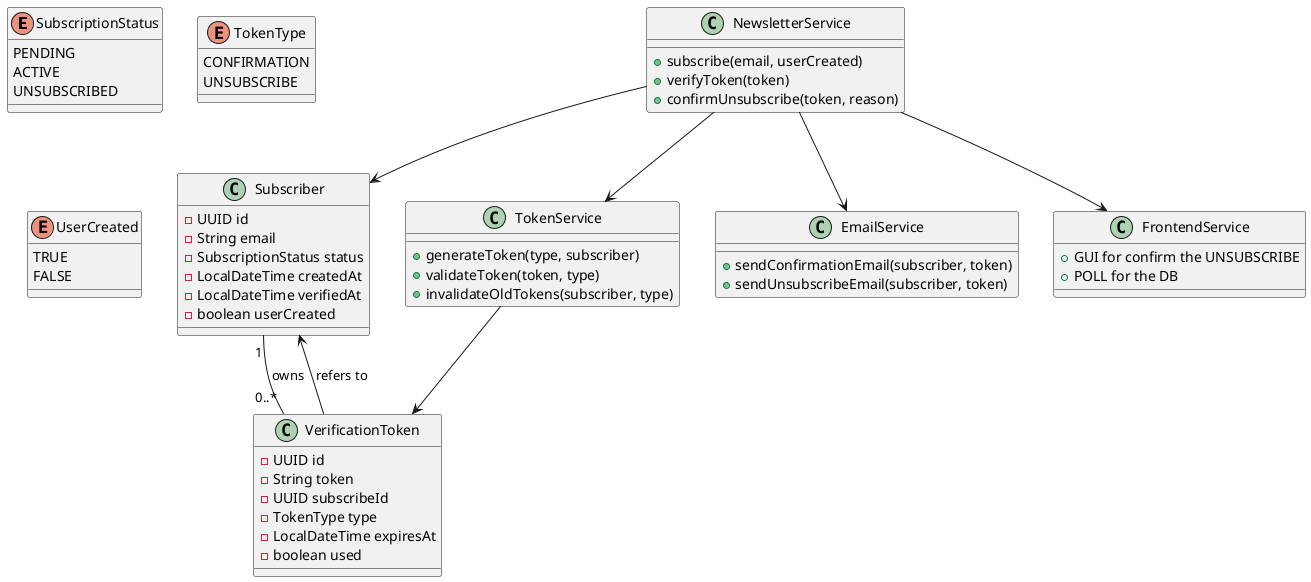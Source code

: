 @startuml class_diagram
' Enumeraciones
enum SubscriptionStatus {
  PENDING
  ACTIVE
  UNSUBSCRIBED
}

enum TokenType {
  CONFIRMATION
  UNSUBSCRIBE
}

enum UserCreated {
  TRUE
  FALSE
}

' Entidades principales
class Subscriber {
  - UUID id
  - String email
  - SubscriptionStatus status
  - LocalDateTime createdAt
  - LocalDateTime verifiedAt
  - boolean userCreated
}

class VerificationToken {
  - UUID id
  - String token
  - UUID subscribeId
  - TokenType type
  - LocalDateTime expiresAt
  - boolean used
}

' Servicios (nivel conceptual)
class NewsletterService {
  + subscribe(email, userCreated)
  + verifyToken(token)
  + confirmUnsubscribe(token, reason)
}

class TokenService {
  + generateToken(type, subscriber)
  + validateToken(token, type)
  + invalidateOldTokens(subscriber, type)
}

class EmailService {
  + sendConfirmationEmail(subscriber, token)
  + sendUnsubscribeEmail(subscriber, token)
}

class FrontendService {
  + GUI for confirm the UNSUBSCRIBE
  + POLL for the DB
}

' Relaciones
Subscriber "1" -- "0..*" VerificationToken : owns
VerificationToken --> Subscriber : refers to
NewsletterService --> TokenService
NewsletterService --> EmailService
NewsletterService --> Subscriber
TokenService --> VerificationToken
NewsletterService --> FrontendService
@enduml
